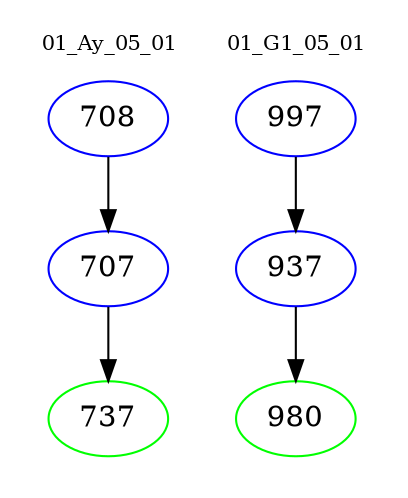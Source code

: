 digraph{
subgraph cluster_0 {
color = white
label = "01_Ay_05_01";
fontsize=10;
T0_708 [label="708", color="blue"]
T0_708 -> T0_707 [color="black"]
T0_707 [label="707", color="blue"]
T0_707 -> T0_737 [color="black"]
T0_737 [label="737", color="green"]
}
subgraph cluster_1 {
color = white
label = "01_G1_05_01";
fontsize=10;
T1_997 [label="997", color="blue"]
T1_997 -> T1_937 [color="black"]
T1_937 [label="937", color="blue"]
T1_937 -> T1_980 [color="black"]
T1_980 [label="980", color="green"]
}
}
